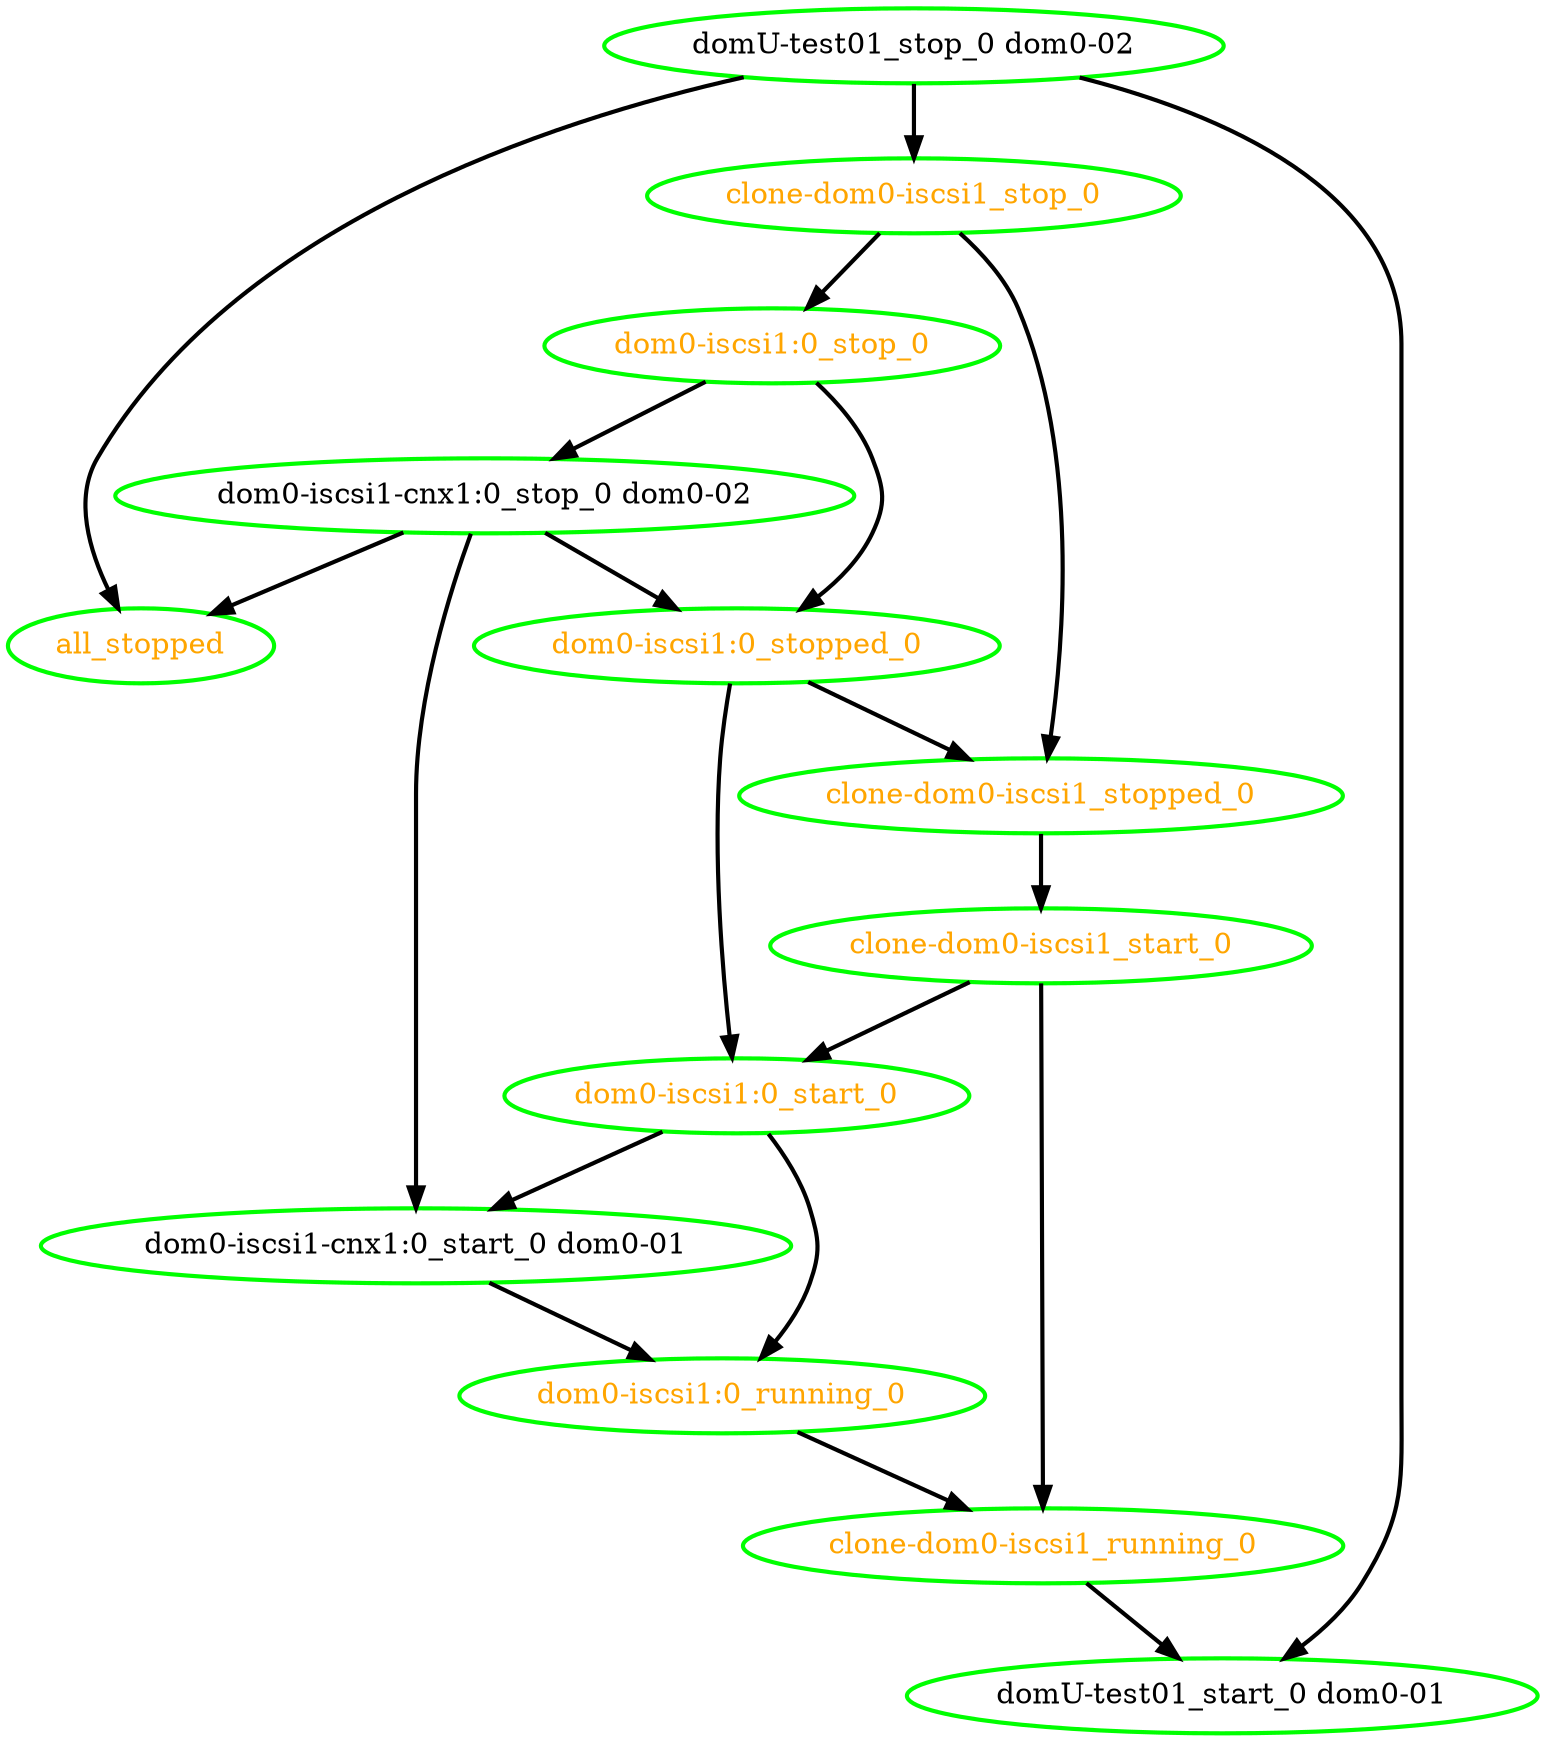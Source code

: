 digraph "g" {
"all_stopped" [ style=bold color="green" fontcolor="orange"  ]
"clone-dom0-iscsi1_running_0" -> "domU-test01_start_0 dom0-01" [ style = bold]
"clone-dom0-iscsi1_running_0" [ style=bold color="green" fontcolor="orange"  ]
"clone-dom0-iscsi1_start_0" -> "clone-dom0-iscsi1_running_0" [ style = bold]
"clone-dom0-iscsi1_start_0" -> "dom0-iscsi1:0_start_0" [ style = bold]
"clone-dom0-iscsi1_start_0" [ style=bold color="green" fontcolor="orange"  ]
"clone-dom0-iscsi1_stop_0" -> "clone-dom0-iscsi1_stopped_0" [ style = bold]
"clone-dom0-iscsi1_stop_0" -> "dom0-iscsi1:0_stop_0" [ style = bold]
"clone-dom0-iscsi1_stop_0" [ style=bold color="green" fontcolor="orange"  ]
"clone-dom0-iscsi1_stopped_0" -> "clone-dom0-iscsi1_start_0" [ style = bold]
"clone-dom0-iscsi1_stopped_0" [ style=bold color="green" fontcolor="orange"  ]
"dom0-iscsi1-cnx1:0_start_0 dom0-01" -> "dom0-iscsi1:0_running_0" [ style = bold]
"dom0-iscsi1-cnx1:0_start_0 dom0-01" [ style=bold color="green" fontcolor="black"  ]
"dom0-iscsi1-cnx1:0_stop_0 dom0-02" -> "all_stopped" [ style = bold]
"dom0-iscsi1-cnx1:0_stop_0 dom0-02" -> "dom0-iscsi1-cnx1:0_start_0 dom0-01" [ style = bold]
"dom0-iscsi1-cnx1:0_stop_0 dom0-02" -> "dom0-iscsi1:0_stopped_0" [ style = bold]
"dom0-iscsi1-cnx1:0_stop_0 dom0-02" [ style=bold color="green" fontcolor="black"  ]
"dom0-iscsi1:0_running_0" -> "clone-dom0-iscsi1_running_0" [ style = bold]
"dom0-iscsi1:0_running_0" [ style=bold color="green" fontcolor="orange"  ]
"dom0-iscsi1:0_start_0" -> "dom0-iscsi1-cnx1:0_start_0 dom0-01" [ style = bold]
"dom0-iscsi1:0_start_0" -> "dom0-iscsi1:0_running_0" [ style = bold]
"dom0-iscsi1:0_start_0" [ style=bold color="green" fontcolor="orange"  ]
"dom0-iscsi1:0_stop_0" -> "dom0-iscsi1-cnx1:0_stop_0 dom0-02" [ style = bold]
"dom0-iscsi1:0_stop_0" -> "dom0-iscsi1:0_stopped_0" [ style = bold]
"dom0-iscsi1:0_stop_0" [ style=bold color="green" fontcolor="orange"  ]
"dom0-iscsi1:0_stopped_0" -> "clone-dom0-iscsi1_stopped_0" [ style = bold]
"dom0-iscsi1:0_stopped_0" -> "dom0-iscsi1:0_start_0" [ style = bold]
"dom0-iscsi1:0_stopped_0" [ style=bold color="green" fontcolor="orange"  ]
"domU-test01_start_0 dom0-01" [ style=bold color="green" fontcolor="black"  ]
"domU-test01_stop_0 dom0-02" -> "all_stopped" [ style = bold]
"domU-test01_stop_0 dom0-02" -> "clone-dom0-iscsi1_stop_0" [ style = bold]
"domU-test01_stop_0 dom0-02" -> "domU-test01_start_0 dom0-01" [ style = bold]
"domU-test01_stop_0 dom0-02" [ style=bold color="green" fontcolor="black"  ]
}
